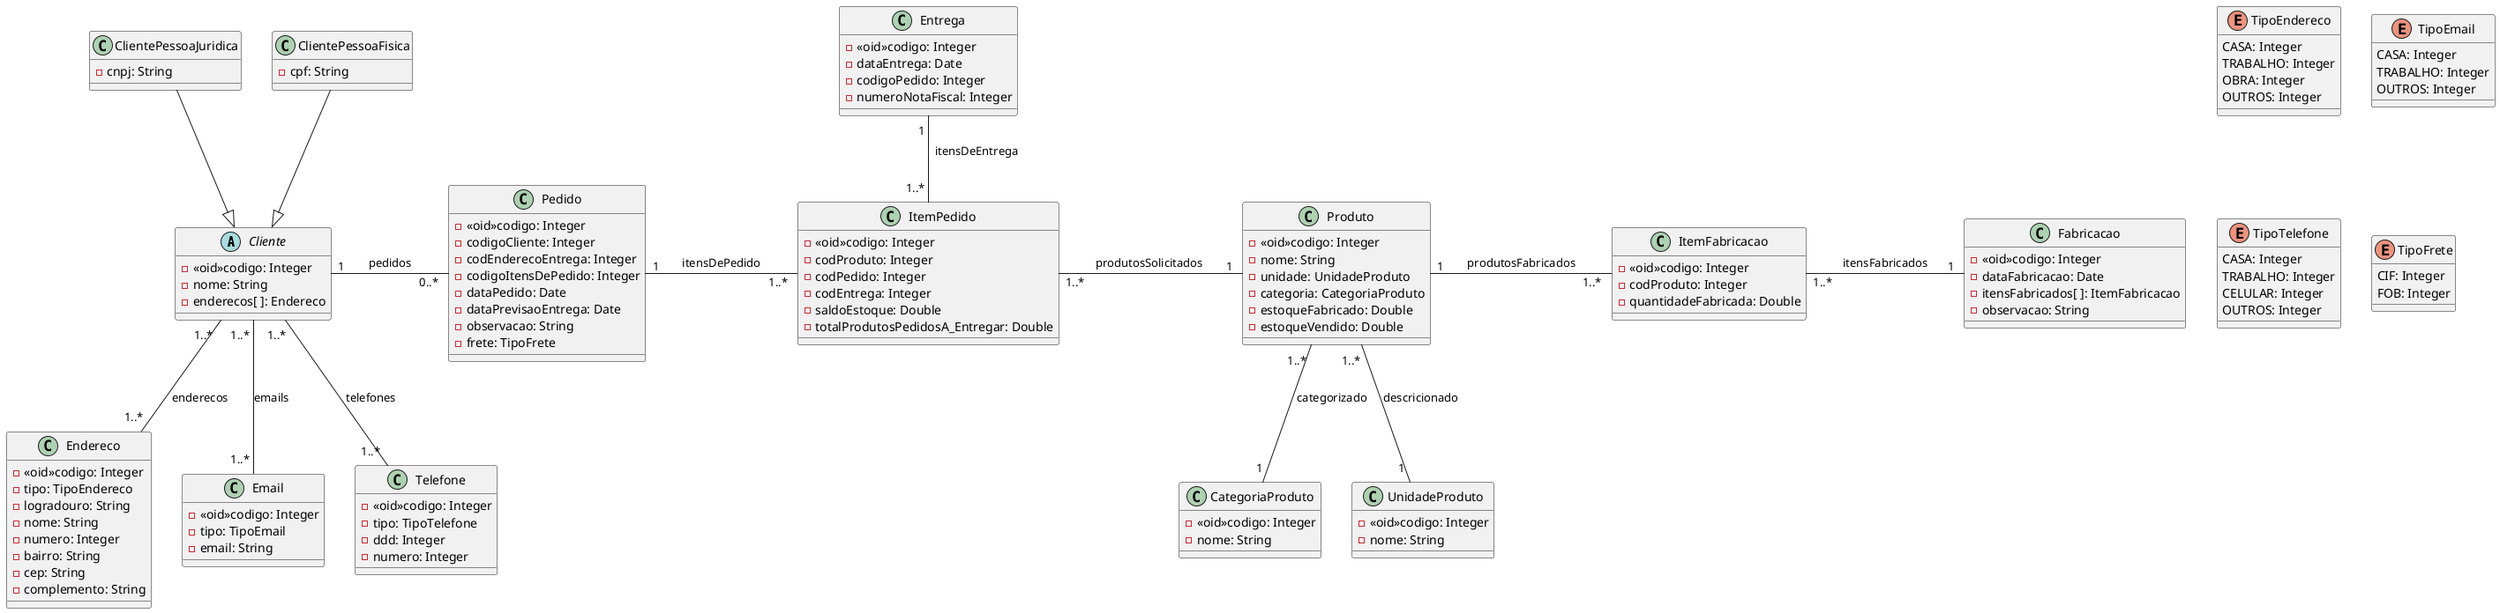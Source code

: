 @startuml
    abstract Cliente{
        -<<oid>>codigo: Integer
        -nome: String
        -enderecos[ ]: Endereco
    }
    class ClientePessoaFisica{
        -cpf: String
    }
    class ClientePessoaJuridica{
        -cnpj: String
    }

    Cliente <|-u- ClientePessoaFisica
    Cliente <|-u- ClientePessoaJuridica

    enum TipoEndereco{
        CASA: Integer
        TRABALHO: Integer
        OBRA: Integer
        OUTROS: Integer
    }

    class Endereco {
        -<<oid>>codigo: Integer
        -tipo: TipoEndereco
        -logradouro: String
        -nome: String
        -numero: Integer
        -bairro: String
        -cep: String
        -complemento: String
    }

    enum TipoEmail{
        CASA: Integer
        TRABALHO: Integer
        OUTROS: Integer
    }

    class Email {
        -<<oid>>codigo: Integer
        -tipo: TipoEmail
        -email: String
    }

    enum TipoTelefone {
        CASA: Integer
        TRABALHO: Integer
        CELULAR: Integer
        OUTROS: Integer
    }

    class Telefone {
        -<<oid>>codigo: Integer
        -tipo: TipoTelefone
        -ddd: Integer
        -numero: Integer
    }

    Cliente "1..* " -- "1..* " Endereco : enderecos
    Cliente "1..* " -- "1..* " Email : emails
    Cliente "1..* " -- "1..* " Telefone : telefones

    enum TipoFrete{
        CIF: Integer
        FOB: Integer
    }

    class Pedido{
        -<<oid>>codigo: Integer
        -codigoCliente: Integer
        -codEnderecoEntrega: Integer
        -codigoItensDePedido: Integer
        -dataPedido: Date
        -dataPrevisaoEntrega: Date
        -observacao: String
        -frete: TipoFrete
    }

    class ItemPedido{
        -<<oid>>codigo: Integer
        -codProduto: Integer
        -codPedido: Integer
        -codEntrega: Integer
        -saldoEstoque: Double
        -totalProdutosPedidosA_Entregar: Double
    }

    Cliente    "1 " -r- "0..* " Pedido    : "       pedidos       "
    Pedido     "1 " -r- "1..* " ItemPedido : "       itensDePedido       "
    ItemPedido "1..* " -r- "1 " Produto: "       produtosSolicitados        "

    class UnidadeProduto{
        -<<oid>>codigo: Integer
        -nome: String
    }

    class Produto{
        -<<oid>>codigo: Integer
        -nome: String
        -unidade: UnidadeProduto
        -categoria: CategoriaProduto
        -estoqueFabricado: Double
        -estoqueVendido: Double
    }

    class CategoriaProduto{
        -<<oid>>codigo: Integer
        -nome: String
    }

    Produto "1..* " -- "1 " CategoriaProduto : "categorizado"
    Produto "1..* " -- "1 " UnidadeProduto : "descricionado"

    class Entrega{
        -<<oid>>codigo: Integer
        -dataEntrega: Date
        -codigoPedido: Integer
        -numeroNotaFiscal: Integer
    }

    Entrega "1 " -- "1..* " ItemPedido : "  itensDeEntrega       "



    class Fabricacao{
        -<<oid>>codigo: Integer
        -dataFabricacao: Date
        -itensFabricados[ ]: ItemFabricacao
        -observacao: String
    }

    class ItemFabricacao{
        -<<oid>>codigo: Integer
        -codProduto: Integer
        -quantidadeFabricada: Double
    }

    Produto "1 "-right-- "1..* " ItemFabricacao : "       produtosFabricados       "
    Fabricacao "1 " -left-- "1..* " ItemFabricacao : "       itensFabricados       "

@enduml